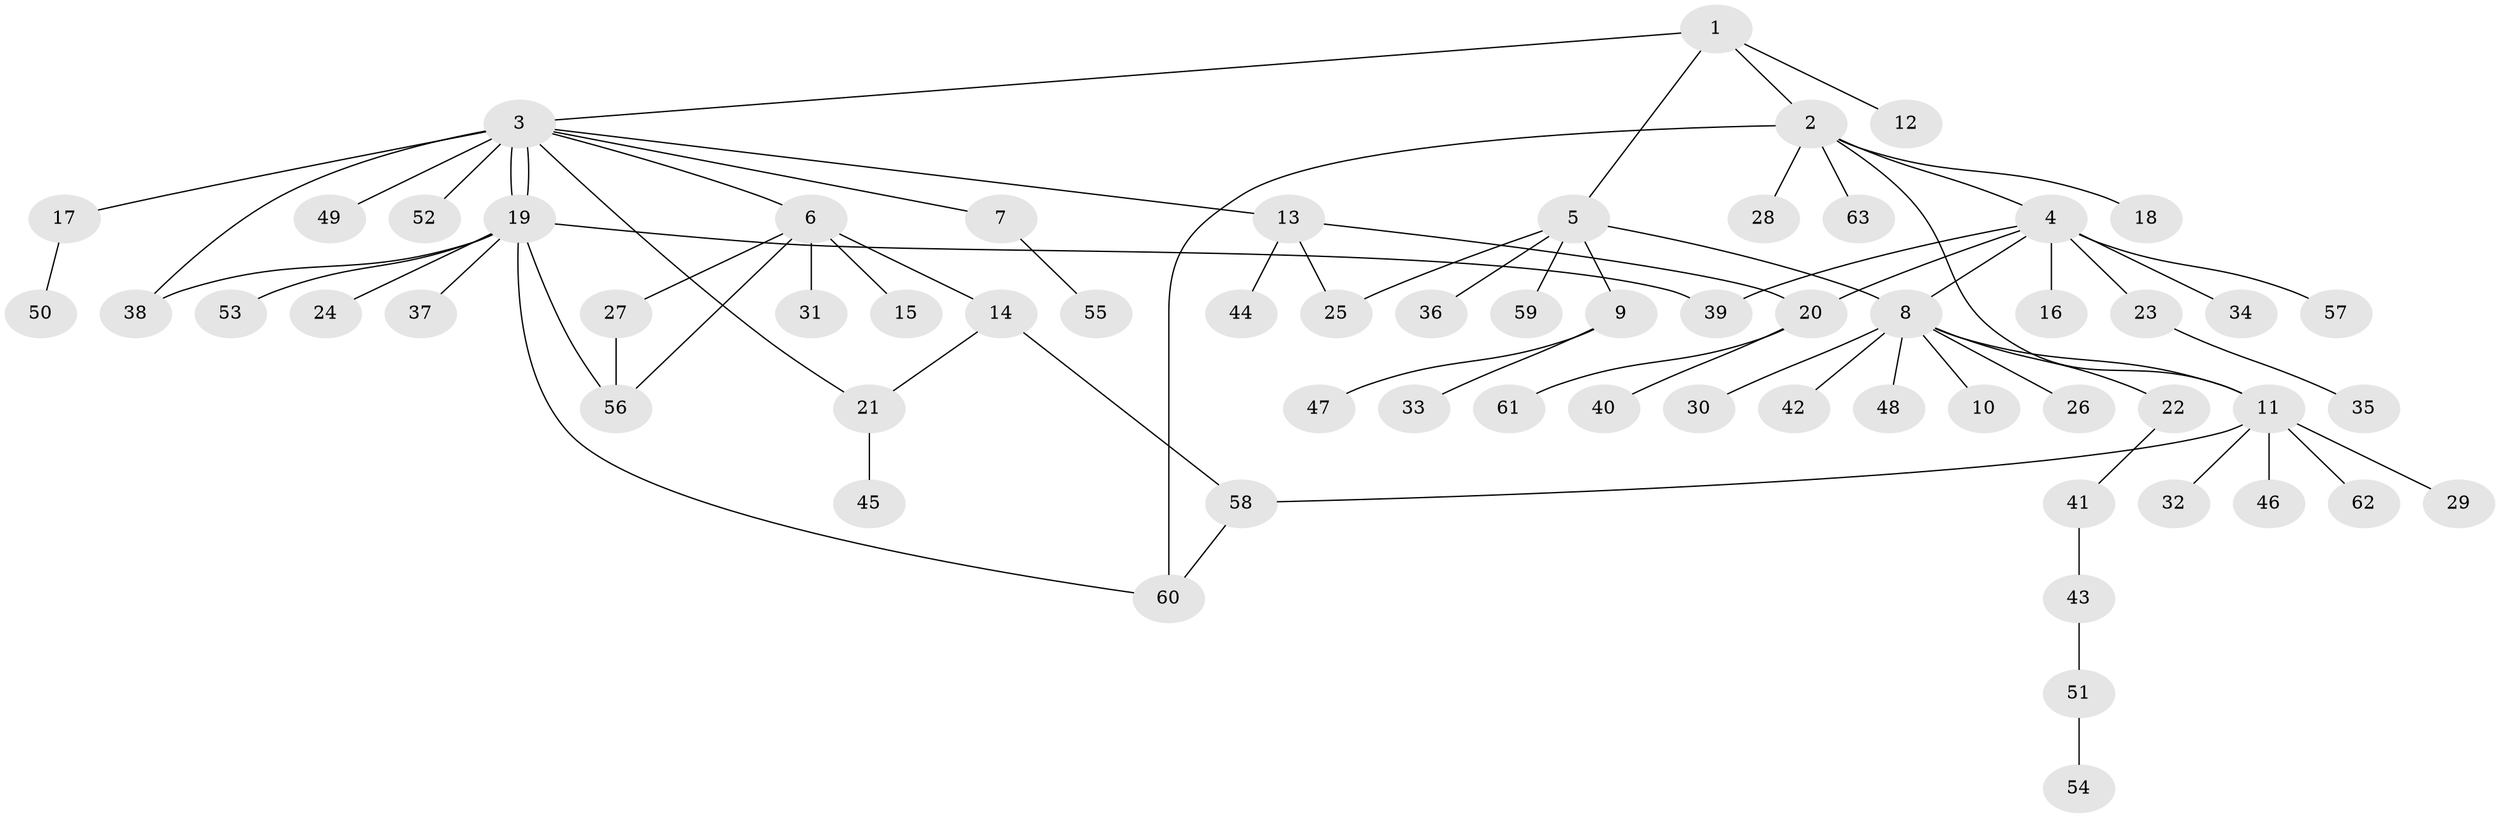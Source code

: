 // Generated by graph-tools (version 1.1) at 2025/01/03/09/25 03:01:56]
// undirected, 63 vertices, 75 edges
graph export_dot {
graph [start="1"]
  node [color=gray90,style=filled];
  1;
  2;
  3;
  4;
  5;
  6;
  7;
  8;
  9;
  10;
  11;
  12;
  13;
  14;
  15;
  16;
  17;
  18;
  19;
  20;
  21;
  22;
  23;
  24;
  25;
  26;
  27;
  28;
  29;
  30;
  31;
  32;
  33;
  34;
  35;
  36;
  37;
  38;
  39;
  40;
  41;
  42;
  43;
  44;
  45;
  46;
  47;
  48;
  49;
  50;
  51;
  52;
  53;
  54;
  55;
  56;
  57;
  58;
  59;
  60;
  61;
  62;
  63;
  1 -- 2;
  1 -- 3;
  1 -- 5;
  1 -- 12;
  2 -- 4;
  2 -- 11;
  2 -- 18;
  2 -- 28;
  2 -- 60;
  2 -- 63;
  3 -- 6;
  3 -- 7;
  3 -- 13;
  3 -- 17;
  3 -- 19;
  3 -- 19;
  3 -- 21;
  3 -- 38;
  3 -- 49;
  3 -- 52;
  4 -- 8;
  4 -- 16;
  4 -- 20;
  4 -- 23;
  4 -- 34;
  4 -- 39;
  4 -- 57;
  5 -- 8;
  5 -- 9;
  5 -- 25;
  5 -- 36;
  5 -- 59;
  6 -- 14;
  6 -- 15;
  6 -- 27;
  6 -- 31;
  6 -- 56;
  7 -- 55;
  8 -- 10;
  8 -- 11;
  8 -- 22;
  8 -- 26;
  8 -- 30;
  8 -- 42;
  8 -- 48;
  9 -- 33;
  9 -- 47;
  11 -- 29;
  11 -- 32;
  11 -- 46;
  11 -- 58;
  11 -- 62;
  13 -- 20;
  13 -- 25;
  13 -- 44;
  14 -- 21;
  14 -- 58;
  17 -- 50;
  19 -- 24;
  19 -- 37;
  19 -- 38;
  19 -- 39;
  19 -- 53;
  19 -- 56;
  19 -- 60;
  20 -- 40;
  20 -- 61;
  21 -- 45;
  22 -- 41;
  23 -- 35;
  27 -- 56;
  41 -- 43;
  43 -- 51;
  51 -- 54;
  58 -- 60;
}
